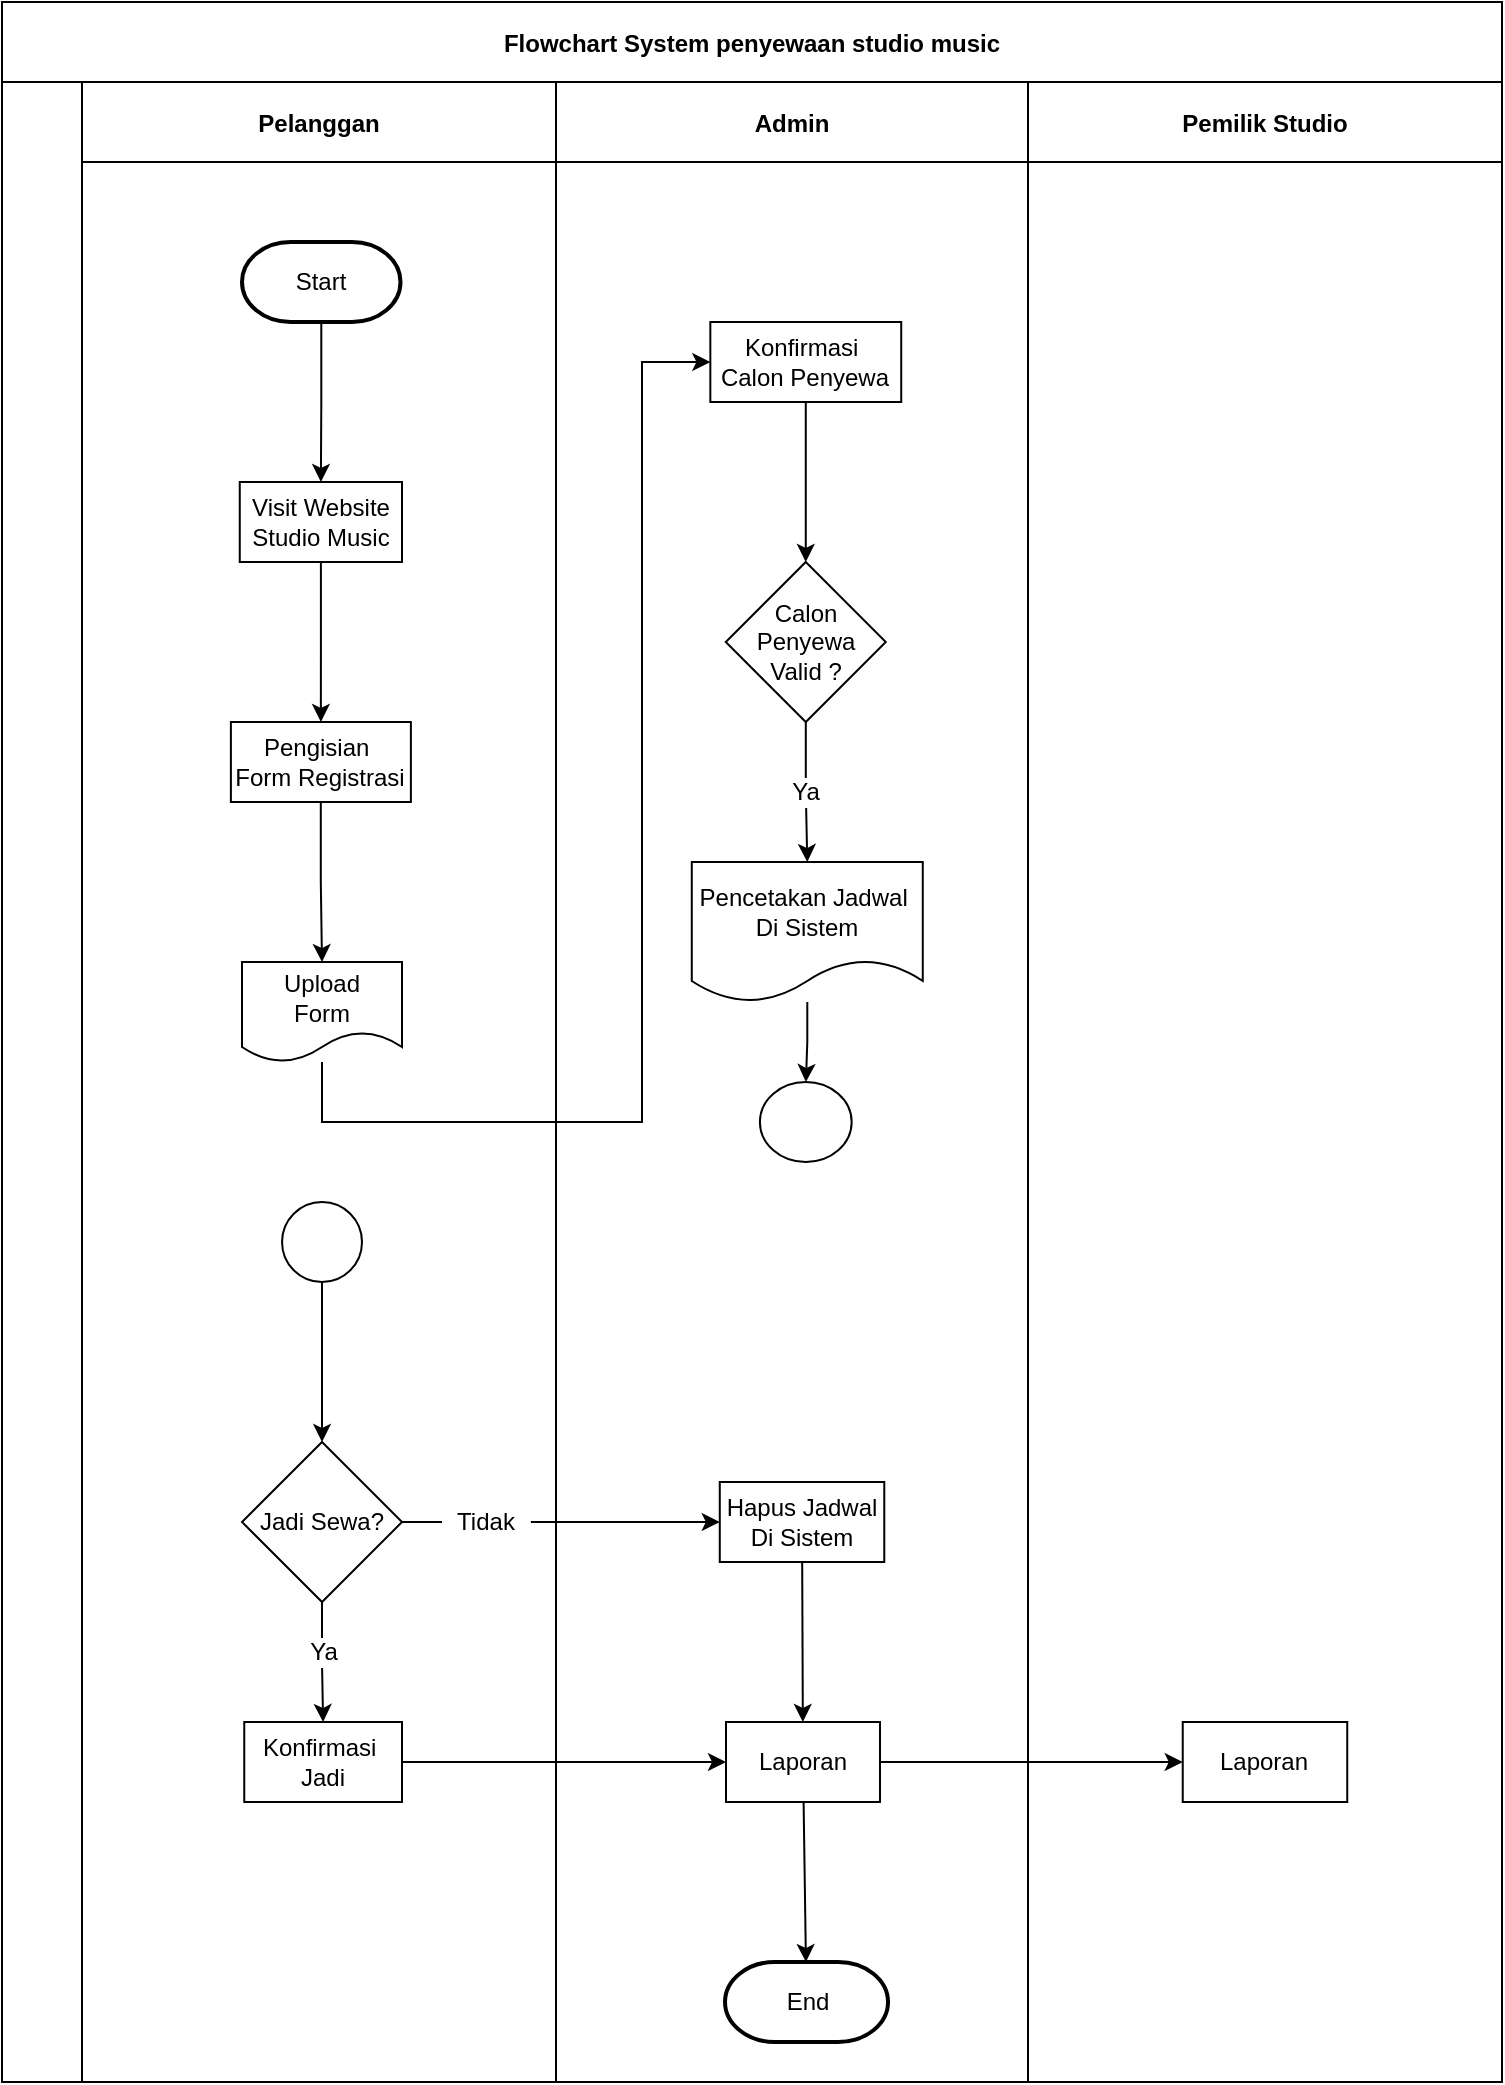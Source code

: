 <mxfile version="15.7.0" type="github">
  <diagram id="NL9UdZ6myMD5wK0JEfy0" name="Page-1">
    <mxGraphModel dx="1240" dy="689" grid="1" gridSize="10" guides="1" tooltips="1" connect="1" arrows="1" fold="1" page="1" pageScale="1" pageWidth="850" pageHeight="1100" math="0" shadow="0">
      <root>
        <mxCell id="0" />
        <mxCell id="1" parent="0" />
        <mxCell id="KYOpBCUUm566aedwiFP6-2" value="Flowchart System penyewaan studio music" style="shape=table;childLayout=tableLayout;rowLines=0;columnLines=0;startSize=40;collapsible=0;recursiveResize=0;expand=0;pointerEvents=0;fontStyle=1;align=center;" vertex="1" parent="1">
          <mxGeometry x="40" y="40" width="750" height="1040" as="geometry" />
        </mxCell>
        <mxCell id="KYOpBCUUm566aedwiFP6-3" value="" style="swimlane;horizontal=0;points=[[0,0.5],[1,0.5]];portConstraint=eastwest;startSize=40;collapsible=0;recursiveResize=0;expand=0;pointerEvents=0;fontStyle=1" vertex="1" parent="KYOpBCUUm566aedwiFP6-2">
          <mxGeometry y="40" width="750" height="1000" as="geometry" />
        </mxCell>
        <mxCell id="KYOpBCUUm566aedwiFP6-4" value="Pelanggan" style="swimlane;connectable=0;startSize=40;collapsible=0;recursiveResize=0;expand=0;pointerEvents=0;" vertex="1" parent="KYOpBCUUm566aedwiFP6-3">
          <mxGeometry x="40" width="237" height="1000" as="geometry">
            <mxRectangle width="237" height="1000" as="alternateBounds" />
          </mxGeometry>
        </mxCell>
        <mxCell id="KYOpBCUUm566aedwiFP6-32" style="edgeStyle=orthogonalEdgeStyle;rounded=0;orthogonalLoop=1;jettySize=auto;html=1;" edge="1" parent="KYOpBCUUm566aedwiFP6-4" source="KYOpBCUUm566aedwiFP6-15" target="KYOpBCUUm566aedwiFP6-16">
          <mxGeometry relative="1" as="geometry" />
        </mxCell>
        <mxCell id="KYOpBCUUm566aedwiFP6-15" value="Start" style="strokeWidth=2;html=1;shape=mxgraph.flowchart.terminator;whiteSpace=wrap;" vertex="1" parent="KYOpBCUUm566aedwiFP6-4">
          <mxGeometry x="80" y="80" width="79.25" height="40" as="geometry" />
        </mxCell>
        <mxCell id="KYOpBCUUm566aedwiFP6-33" style="edgeStyle=orthogonalEdgeStyle;rounded=0;orthogonalLoop=1;jettySize=auto;html=1;entryX=0.5;entryY=0;entryDx=0;entryDy=0;" edge="1" parent="KYOpBCUUm566aedwiFP6-4" source="KYOpBCUUm566aedwiFP6-16" target="KYOpBCUUm566aedwiFP6-17">
          <mxGeometry relative="1" as="geometry" />
        </mxCell>
        <mxCell id="KYOpBCUUm566aedwiFP6-16" value="Visit Website Studio Music" style="rounded=0;whiteSpace=wrap;html=1;" vertex="1" parent="KYOpBCUUm566aedwiFP6-4">
          <mxGeometry x="78.88" y="200" width="81.12" height="40" as="geometry" />
        </mxCell>
        <mxCell id="KYOpBCUUm566aedwiFP6-34" style="edgeStyle=orthogonalEdgeStyle;rounded=0;orthogonalLoop=1;jettySize=auto;html=1;" edge="1" parent="KYOpBCUUm566aedwiFP6-4" source="KYOpBCUUm566aedwiFP6-17" target="KYOpBCUUm566aedwiFP6-18">
          <mxGeometry relative="1" as="geometry" />
        </mxCell>
        <mxCell id="KYOpBCUUm566aedwiFP6-17" value="Pengisian&amp;nbsp;&lt;br&gt;Form Registrasi" style="rounded=0;whiteSpace=wrap;html=1;" vertex="1" parent="KYOpBCUUm566aedwiFP6-4">
          <mxGeometry x="74.44" y="320" width="90" height="40" as="geometry" />
        </mxCell>
        <mxCell id="KYOpBCUUm566aedwiFP6-18" value="Upload&lt;br&gt;Form" style="shape=document;whiteSpace=wrap;html=1;boundedLbl=1;" vertex="1" parent="KYOpBCUUm566aedwiFP6-4">
          <mxGeometry x="80" y="440" width="80" height="50" as="geometry" />
        </mxCell>
        <mxCell id="KYOpBCUUm566aedwiFP6-39" style="edgeStyle=orthogonalEdgeStyle;rounded=0;orthogonalLoop=1;jettySize=auto;html=1;" edge="1" parent="KYOpBCUUm566aedwiFP6-4" source="KYOpBCUUm566aedwiFP6-23" target="KYOpBCUUm566aedwiFP6-24">
          <mxGeometry relative="1" as="geometry" />
        </mxCell>
        <mxCell id="KYOpBCUUm566aedwiFP6-23" value="" style="verticalLabelPosition=bottom;verticalAlign=top;html=1;shape=mxgraph.flowchart.on-page_reference;" vertex="1" parent="KYOpBCUUm566aedwiFP6-4">
          <mxGeometry x="100.02" y="560" width="39.98" height="40" as="geometry" />
        </mxCell>
        <mxCell id="KYOpBCUUm566aedwiFP6-40" style="edgeStyle=orthogonalEdgeStyle;rounded=0;orthogonalLoop=1;jettySize=auto;html=1;" edge="1" parent="KYOpBCUUm566aedwiFP6-4" source="KYOpBCUUm566aedwiFP6-24" target="KYOpBCUUm566aedwiFP6-25">
          <mxGeometry relative="1" as="geometry" />
        </mxCell>
        <mxCell id="KYOpBCUUm566aedwiFP6-24" value="Jadi Sewa?" style="rhombus;whiteSpace=wrap;html=1;" vertex="1" parent="KYOpBCUUm566aedwiFP6-4">
          <mxGeometry x="80.01" y="680" width="80" height="80" as="geometry" />
        </mxCell>
        <mxCell id="KYOpBCUUm566aedwiFP6-25" value="Konfirmasi&amp;nbsp;&lt;br&gt;Jadi" style="rounded=0;whiteSpace=wrap;html=1;" vertex="1" parent="KYOpBCUUm566aedwiFP6-4">
          <mxGeometry x="81.13" y="820" width="78.87" height="40" as="geometry" />
        </mxCell>
        <mxCell id="KYOpBCUUm566aedwiFP6-49" value="Ya" style="text;html=1;align=center;verticalAlign=middle;whiteSpace=wrap;rounded=0;labelBackgroundColor=default;" vertex="1" parent="KYOpBCUUm566aedwiFP6-4">
          <mxGeometry x="90.56" y="770" width="60" height="30" as="geometry" />
        </mxCell>
        <mxCell id="KYOpBCUUm566aedwiFP6-85" value="Tidak" style="text;html=1;align=center;verticalAlign=middle;whiteSpace=wrap;rounded=0;labelBackgroundColor=default;" vertex="1" parent="KYOpBCUUm566aedwiFP6-4">
          <mxGeometry x="180" y="705" width="44.44" height="30" as="geometry" />
        </mxCell>
        <mxCell id="KYOpBCUUm566aedwiFP6-87" value="" style="edgeStyle=orthogonalEdgeStyle;rounded=0;orthogonalLoop=1;jettySize=auto;html=1;entryX=0;entryY=0.5;entryDx=0;entryDy=0;endArrow=none;" edge="1" parent="KYOpBCUUm566aedwiFP6-4" source="KYOpBCUUm566aedwiFP6-24" target="KYOpBCUUm566aedwiFP6-85">
          <mxGeometry relative="1" as="geometry">
            <mxPoint x="240.01" y="880" as="sourcePoint" />
            <mxPoint x="398.89" y="880" as="targetPoint" />
          </mxGeometry>
        </mxCell>
        <mxCell id="KYOpBCUUm566aedwiFP6-5" value="Admin" style="swimlane;connectable=0;startSize=40;collapsible=0;recursiveResize=0;expand=0;pointerEvents=0;" vertex="1" parent="KYOpBCUUm566aedwiFP6-3">
          <mxGeometry x="277" width="236" height="1000" as="geometry">
            <mxRectangle width="236" height="1000" as="alternateBounds" />
          </mxGeometry>
        </mxCell>
        <mxCell id="KYOpBCUUm566aedwiFP6-38" style="edgeStyle=orthogonalEdgeStyle;rounded=0;orthogonalLoop=1;jettySize=auto;html=1;" edge="1" parent="KYOpBCUUm566aedwiFP6-5" source="KYOpBCUUm566aedwiFP6-19" target="KYOpBCUUm566aedwiFP6-22">
          <mxGeometry relative="1" as="geometry" />
        </mxCell>
        <mxCell id="KYOpBCUUm566aedwiFP6-19" value="Pencetakan Jadwal&amp;nbsp;&lt;br&gt;Di Sistem" style="shape=document;whiteSpace=wrap;html=1;boundedLbl=1;" vertex="1" parent="KYOpBCUUm566aedwiFP6-5">
          <mxGeometry x="67.89" y="390" width="115.49" height="70" as="geometry" />
        </mxCell>
        <mxCell id="KYOpBCUUm566aedwiFP6-36" style="edgeStyle=orthogonalEdgeStyle;rounded=0;orthogonalLoop=1;jettySize=auto;html=1;" edge="1" parent="KYOpBCUUm566aedwiFP6-5" source="KYOpBCUUm566aedwiFP6-20" target="KYOpBCUUm566aedwiFP6-21">
          <mxGeometry relative="1" as="geometry" />
        </mxCell>
        <mxCell id="KYOpBCUUm566aedwiFP6-20" value="Konfirmasi&amp;nbsp;&lt;br&gt;Calon Penyewa" style="rounded=0;whiteSpace=wrap;html=1;" vertex="1" parent="KYOpBCUUm566aedwiFP6-5">
          <mxGeometry x="77.17" y="120" width="95.44" height="40" as="geometry" />
        </mxCell>
        <mxCell id="KYOpBCUUm566aedwiFP6-37" style="edgeStyle=orthogonalEdgeStyle;rounded=0;orthogonalLoop=1;jettySize=auto;html=1;" edge="1" parent="KYOpBCUUm566aedwiFP6-5" source="KYOpBCUUm566aedwiFP6-21" target="KYOpBCUUm566aedwiFP6-19">
          <mxGeometry relative="1" as="geometry" />
        </mxCell>
        <mxCell id="KYOpBCUUm566aedwiFP6-21" value="Calon Penyewa Valid ?" style="rhombus;whiteSpace=wrap;html=1;" vertex="1" parent="KYOpBCUUm566aedwiFP6-5">
          <mxGeometry x="84.89" y="240" width="80" height="80" as="geometry" />
        </mxCell>
        <mxCell id="KYOpBCUUm566aedwiFP6-22" value="" style="verticalLabelPosition=bottom;verticalAlign=top;html=1;shape=mxgraph.flowchart.on-page_reference;" vertex="1" parent="KYOpBCUUm566aedwiFP6-5">
          <mxGeometry x="101.95" y="500" width="45.88" height="40" as="geometry" />
        </mxCell>
        <mxCell id="KYOpBCUUm566aedwiFP6-42" style="rounded=0;orthogonalLoop=1;jettySize=auto;html=1;" edge="1" parent="KYOpBCUUm566aedwiFP6-5" source="KYOpBCUUm566aedwiFP6-26" target="KYOpBCUUm566aedwiFP6-43">
          <mxGeometry relative="1" as="geometry">
            <mxPoint x="120.92" y="820" as="targetPoint" />
          </mxGeometry>
        </mxCell>
        <mxCell id="KYOpBCUUm566aedwiFP6-26" value="Hapus Jadwal&lt;br&gt;Di Sistem" style="rounded=0;whiteSpace=wrap;html=1;" vertex="1" parent="KYOpBCUUm566aedwiFP6-5">
          <mxGeometry x="81.89" y="700" width="82.25" height="40" as="geometry" />
        </mxCell>
        <mxCell id="KYOpBCUUm566aedwiFP6-29" value="End" style="strokeWidth=2;html=1;shape=mxgraph.flowchart.terminator;whiteSpace=wrap;" vertex="1" parent="KYOpBCUUm566aedwiFP6-5">
          <mxGeometry x="84.51" y="940" width="81.5" height="40" as="geometry" />
        </mxCell>
        <mxCell id="KYOpBCUUm566aedwiFP6-44" style="edgeStyle=none;rounded=0;orthogonalLoop=1;jettySize=auto;html=1;" edge="1" parent="KYOpBCUUm566aedwiFP6-5" source="KYOpBCUUm566aedwiFP6-43" target="KYOpBCUUm566aedwiFP6-29">
          <mxGeometry relative="1" as="geometry" />
        </mxCell>
        <mxCell id="KYOpBCUUm566aedwiFP6-43" value="Laporan" style="rounded=0;whiteSpace=wrap;html=1;" vertex="1" parent="KYOpBCUUm566aedwiFP6-5">
          <mxGeometry x="85" y="820" width="77" height="40" as="geometry" />
        </mxCell>
        <mxCell id="KYOpBCUUm566aedwiFP6-84" value="Ya" style="text;html=1;align=center;verticalAlign=middle;whiteSpace=wrap;rounded=0;labelBackgroundColor=default;" vertex="1" parent="KYOpBCUUm566aedwiFP6-5">
          <mxGeometry x="95.26" y="340" width="60" height="30" as="geometry" />
        </mxCell>
        <mxCell id="KYOpBCUUm566aedwiFP6-6" value="Pemilik Studio" style="swimlane;connectable=0;startSize=40;collapsible=0;recursiveResize=0;expand=0;pointerEvents=0;" vertex="1" parent="KYOpBCUUm566aedwiFP6-3">
          <mxGeometry x="513" width="237" height="1000" as="geometry">
            <mxRectangle width="237" height="1000" as="alternateBounds" />
          </mxGeometry>
        </mxCell>
        <mxCell id="KYOpBCUUm566aedwiFP6-28" value="Laporan" style="rounded=0;whiteSpace=wrap;html=1;" vertex="1" parent="KYOpBCUUm566aedwiFP6-6">
          <mxGeometry x="77.37" y="820" width="82.25" height="40" as="geometry" />
        </mxCell>
        <mxCell id="KYOpBCUUm566aedwiFP6-35" style="edgeStyle=orthogonalEdgeStyle;rounded=0;orthogonalLoop=1;jettySize=auto;html=1;" edge="1" parent="KYOpBCUUm566aedwiFP6-3" source="KYOpBCUUm566aedwiFP6-18" target="KYOpBCUUm566aedwiFP6-20">
          <mxGeometry relative="1" as="geometry">
            <Array as="points">
              <mxPoint x="160" y="520" />
              <mxPoint x="320" y="520" />
              <mxPoint x="320" y="140" />
            </Array>
          </mxGeometry>
        </mxCell>
        <mxCell id="KYOpBCUUm566aedwiFP6-41" style="edgeStyle=orthogonalEdgeStyle;rounded=0;orthogonalLoop=1;jettySize=auto;html=1;entryX=0;entryY=0.5;entryDx=0;entryDy=0;startArrow=none;" edge="1" parent="KYOpBCUUm566aedwiFP6-3" source="KYOpBCUUm566aedwiFP6-85" target="KYOpBCUUm566aedwiFP6-26">
          <mxGeometry relative="1" as="geometry" />
        </mxCell>
        <mxCell id="KYOpBCUUm566aedwiFP6-47" style="edgeStyle=none;rounded=0;orthogonalLoop=1;jettySize=auto;html=1;" edge="1" parent="KYOpBCUUm566aedwiFP6-3" source="KYOpBCUUm566aedwiFP6-25" target="KYOpBCUUm566aedwiFP6-43">
          <mxGeometry relative="1" as="geometry" />
        </mxCell>
        <mxCell id="KYOpBCUUm566aedwiFP6-48" style="edgeStyle=none;rounded=0;orthogonalLoop=1;jettySize=auto;html=1;" edge="1" parent="KYOpBCUUm566aedwiFP6-3" source="KYOpBCUUm566aedwiFP6-43" target="KYOpBCUUm566aedwiFP6-28">
          <mxGeometry relative="1" as="geometry" />
        </mxCell>
      </root>
    </mxGraphModel>
  </diagram>
</mxfile>
